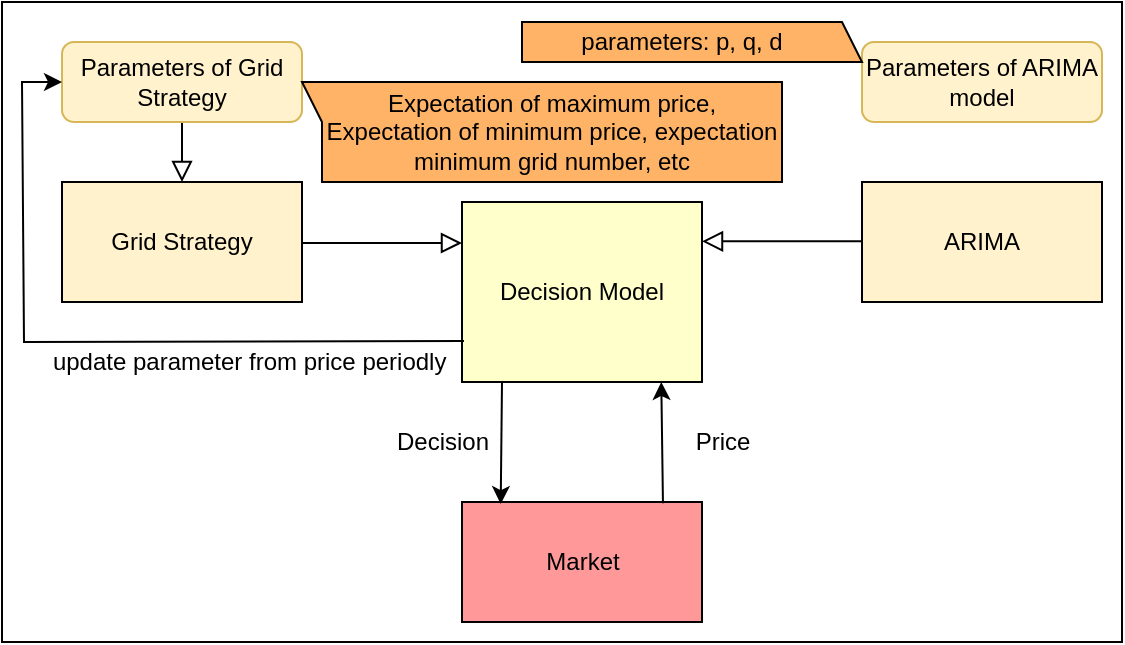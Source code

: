 <mxfile version="16.6.1" type="github">
  <diagram id="C5RBs43oDa-KdzZeNtuy" name="Page-1">
    <mxGraphModel dx="825" dy="476" grid="1" gridSize="10" guides="1" tooltips="1" connect="1" arrows="1" fold="1" page="1" pageScale="1" pageWidth="827" pageHeight="1169" math="0" shadow="0">
      <root>
        <mxCell id="WIyWlLk6GJQsqaUBKTNV-0" />
        <mxCell id="WIyWlLk6GJQsqaUBKTNV-1" parent="WIyWlLk6GJQsqaUBKTNV-0" />
        <mxCell id="GR3ia6lC0E8-GNG8Xbuz-31" value="" style="rounded=0;whiteSpace=wrap;html=1;fillColor=#FF9999;" vertex="1" parent="WIyWlLk6GJQsqaUBKTNV-1">
          <mxGeometry x="340" y="320" width="120" height="60" as="geometry" />
        </mxCell>
        <mxCell id="WIyWlLk6GJQsqaUBKTNV-2" value="" style="rounded=0;html=1;jettySize=auto;orthogonalLoop=1;fontSize=11;endArrow=block;endFill=0;endSize=8;strokeWidth=1;shadow=0;labelBackgroundColor=none;edgeStyle=orthogonalEdgeStyle;" parent="WIyWlLk6GJQsqaUBKTNV-1" source="WIyWlLk6GJQsqaUBKTNV-3" target="GR3ia6lC0E8-GNG8Xbuz-2" edge="1">
          <mxGeometry relative="1" as="geometry">
            <mxPoint x="280" y="170" as="targetPoint" />
            <Array as="points">
              <mxPoint x="230" y="130" />
              <mxPoint x="230" y="130" />
            </Array>
          </mxGeometry>
        </mxCell>
        <mxCell id="WIyWlLk6GJQsqaUBKTNV-3" value="Parameters of Grid Strategy" style="rounded=1;whiteSpace=wrap;html=1;fontSize=12;glass=0;strokeWidth=1;shadow=0;fillColor=#fff2cc;strokeColor=#d6b656;" parent="WIyWlLk6GJQsqaUBKTNV-1" vertex="1">
          <mxGeometry x="140" y="90" width="120" height="40" as="geometry" />
        </mxCell>
        <mxCell id="GR3ia6lC0E8-GNG8Xbuz-2" value="Grid Strategy" style="rounded=0;whiteSpace=wrap;html=1;fillColor=#FFF2CC;" vertex="1" parent="WIyWlLk6GJQsqaUBKTNV-1">
          <mxGeometry x="140" y="160" width="120" height="60" as="geometry" />
        </mxCell>
        <mxCell id="GR3ia6lC0E8-GNG8Xbuz-4" value="Expectation of maximum price,&lt;br&gt;Expectation of minimum price, expectation minimum grid number, etc" style="shape=callout;whiteSpace=wrap;html=1;perimeter=calloutPerimeter;direction=south;position2=0;size=10;position=0;base=20;fillColor=#FFB366;" vertex="1" parent="WIyWlLk6GJQsqaUBKTNV-1">
          <mxGeometry x="260" y="110" width="240" height="50" as="geometry" />
        </mxCell>
        <mxCell id="GR3ia6lC0E8-GNG8Xbuz-5" value="ARIMA" style="rounded=0;whiteSpace=wrap;html=1;fillColor=#FFF2CC;" vertex="1" parent="WIyWlLk6GJQsqaUBKTNV-1">
          <mxGeometry x="540" y="160" width="120" height="60" as="geometry" />
        </mxCell>
        <mxCell id="GR3ia6lC0E8-GNG8Xbuz-8" value="Market" style="text;html=1;align=center;verticalAlign=middle;resizable=0;points=[];autosize=1;strokeColor=none;fillColor=none;" vertex="1" parent="WIyWlLk6GJQsqaUBKTNV-1">
          <mxGeometry x="375" y="340" width="50" height="20" as="geometry" />
        </mxCell>
        <mxCell id="GR3ia6lC0E8-GNG8Xbuz-14" value="Decision" style="text;html=1;align=center;verticalAlign=middle;resizable=0;points=[];autosize=1;strokeColor=none;fillColor=none;" vertex="1" parent="WIyWlLk6GJQsqaUBKTNV-1">
          <mxGeometry x="300" y="280" width="60" height="20" as="geometry" />
        </mxCell>
        <mxCell id="GR3ia6lC0E8-GNG8Xbuz-15" value="Price" style="text;html=1;align=center;verticalAlign=middle;resizable=0;points=[];autosize=1;strokeColor=none;fillColor=none;" vertex="1" parent="WIyWlLk6GJQsqaUBKTNV-1">
          <mxGeometry x="450" y="280" width="40" height="20" as="geometry" />
        </mxCell>
        <mxCell id="GR3ia6lC0E8-GNG8Xbuz-16" value="" style="endArrow=classic;html=1;rounded=0;entryX=0.153;entryY=0.017;entryDx=0;entryDy=0;entryPerimeter=0;" edge="1" parent="WIyWlLk6GJQsqaUBKTNV-1">
          <mxGeometry width="50" height="50" relative="1" as="geometry">
            <mxPoint x="360" y="260" as="sourcePoint" />
            <mxPoint x="359.36" y="321.02" as="targetPoint" />
          </mxGeometry>
        </mxCell>
        <mxCell id="GR3ia6lC0E8-GNG8Xbuz-17" value="" style="endArrow=classic;html=1;rounded=0;exitX=0.829;exitY=0.01;exitDx=0;exitDy=0;exitPerimeter=0;entryX=0.569;entryY=1;entryDx=0;entryDy=0;entryPerimeter=0;" edge="1" parent="WIyWlLk6GJQsqaUBKTNV-1">
          <mxGeometry width="50" height="50" relative="1" as="geometry">
            <mxPoint x="440.48" y="320.6" as="sourcePoint" />
            <mxPoint x="439.64" y="260" as="targetPoint" />
          </mxGeometry>
        </mxCell>
        <mxCell id="GR3ia6lC0E8-GNG8Xbuz-19" value="Decision Model" style="rounded=0;whiteSpace=wrap;html=1;fillColor=#FFFFCC;" vertex="1" parent="WIyWlLk6GJQsqaUBKTNV-1">
          <mxGeometry x="340" y="170" width="120" height="90" as="geometry" />
        </mxCell>
        <mxCell id="GR3ia6lC0E8-GNG8Xbuz-21" value="" style="rounded=0;html=1;jettySize=auto;orthogonalLoop=1;fontSize=11;endArrow=block;endFill=0;endSize=8;strokeWidth=1;shadow=0;labelBackgroundColor=none;edgeStyle=orthogonalEdgeStyle;entryX=0;entryY=0.25;entryDx=0;entryDy=0;" edge="1" parent="WIyWlLk6GJQsqaUBKTNV-1">
          <mxGeometry relative="1" as="geometry">
            <mxPoint x="260" y="190.483" as="sourcePoint" />
            <mxPoint x="340" y="190.5" as="targetPoint" />
            <Array as="points">
              <mxPoint x="310" y="190" />
            </Array>
          </mxGeometry>
        </mxCell>
        <mxCell id="GR3ia6lC0E8-GNG8Xbuz-22" value="" style="rounded=0;html=1;jettySize=auto;orthogonalLoop=1;fontSize=11;endArrow=block;endFill=0;endSize=8;strokeWidth=1;shadow=0;labelBackgroundColor=none;edgeStyle=orthogonalEdgeStyle;entryX=0;entryY=0.167;entryDx=0;entryDy=0;entryPerimeter=0;" edge="1" parent="WIyWlLk6GJQsqaUBKTNV-1">
          <mxGeometry relative="1" as="geometry">
            <mxPoint x="540" y="189.66" as="sourcePoint" />
            <mxPoint x="460" y="189.66" as="targetPoint" />
            <Array as="points" />
          </mxGeometry>
        </mxCell>
        <mxCell id="GR3ia6lC0E8-GNG8Xbuz-23" value="Parameters of ARIMA model" style="rounded=1;whiteSpace=wrap;html=1;fontSize=12;glass=0;strokeWidth=1;shadow=0;fillColor=#fff2cc;strokeColor=#d6b656;" vertex="1" parent="WIyWlLk6GJQsqaUBKTNV-1">
          <mxGeometry x="540" y="90" width="120" height="40" as="geometry" />
        </mxCell>
        <mxCell id="GR3ia6lC0E8-GNG8Xbuz-24" value="parameters: p, q, d" style="shape=callout;whiteSpace=wrap;html=1;perimeter=calloutPerimeter;direction=north;position2=0;size=10;position=0;base=20;fillColor=#FFB366;" vertex="1" parent="WIyWlLk6GJQsqaUBKTNV-1">
          <mxGeometry x="370" y="80" width="170" height="20" as="geometry" />
        </mxCell>
        <mxCell id="GR3ia6lC0E8-GNG8Xbuz-29" value="" style="endArrow=classic;html=1;rounded=0;exitX=0;exitY=0.75;exitDx=0;exitDy=0;entryX=0;entryY=0.5;entryDx=0;entryDy=0;" edge="1" parent="WIyWlLk6GJQsqaUBKTNV-1" target="WIyWlLk6GJQsqaUBKTNV-3">
          <mxGeometry width="50" height="50" relative="1" as="geometry">
            <mxPoint x="341" y="239.5" as="sourcePoint" />
            <mxPoint x="120" y="30" as="targetPoint" />
            <Array as="points">
              <mxPoint x="121" y="240" />
              <mxPoint x="120" y="110" />
            </Array>
          </mxGeometry>
        </mxCell>
        <mxCell id="GR3ia6lC0E8-GNG8Xbuz-30" value="update parameter from price periodly&amp;nbsp;" style="text;html=1;align=center;verticalAlign=middle;resizable=0;points=[];autosize=1;strokeColor=none;fillColor=none;" vertex="1" parent="WIyWlLk6GJQsqaUBKTNV-1">
          <mxGeometry x="125" y="240" width="220" height="20" as="geometry" />
        </mxCell>
        <mxCell id="GR3ia6lC0E8-GNG8Xbuz-34" value="" style="rounded=0;whiteSpace=wrap;html=1;fillColor=none;" vertex="1" parent="WIyWlLk6GJQsqaUBKTNV-1">
          <mxGeometry x="110" y="70" width="560" height="320" as="geometry" />
        </mxCell>
      </root>
    </mxGraphModel>
  </diagram>
</mxfile>
